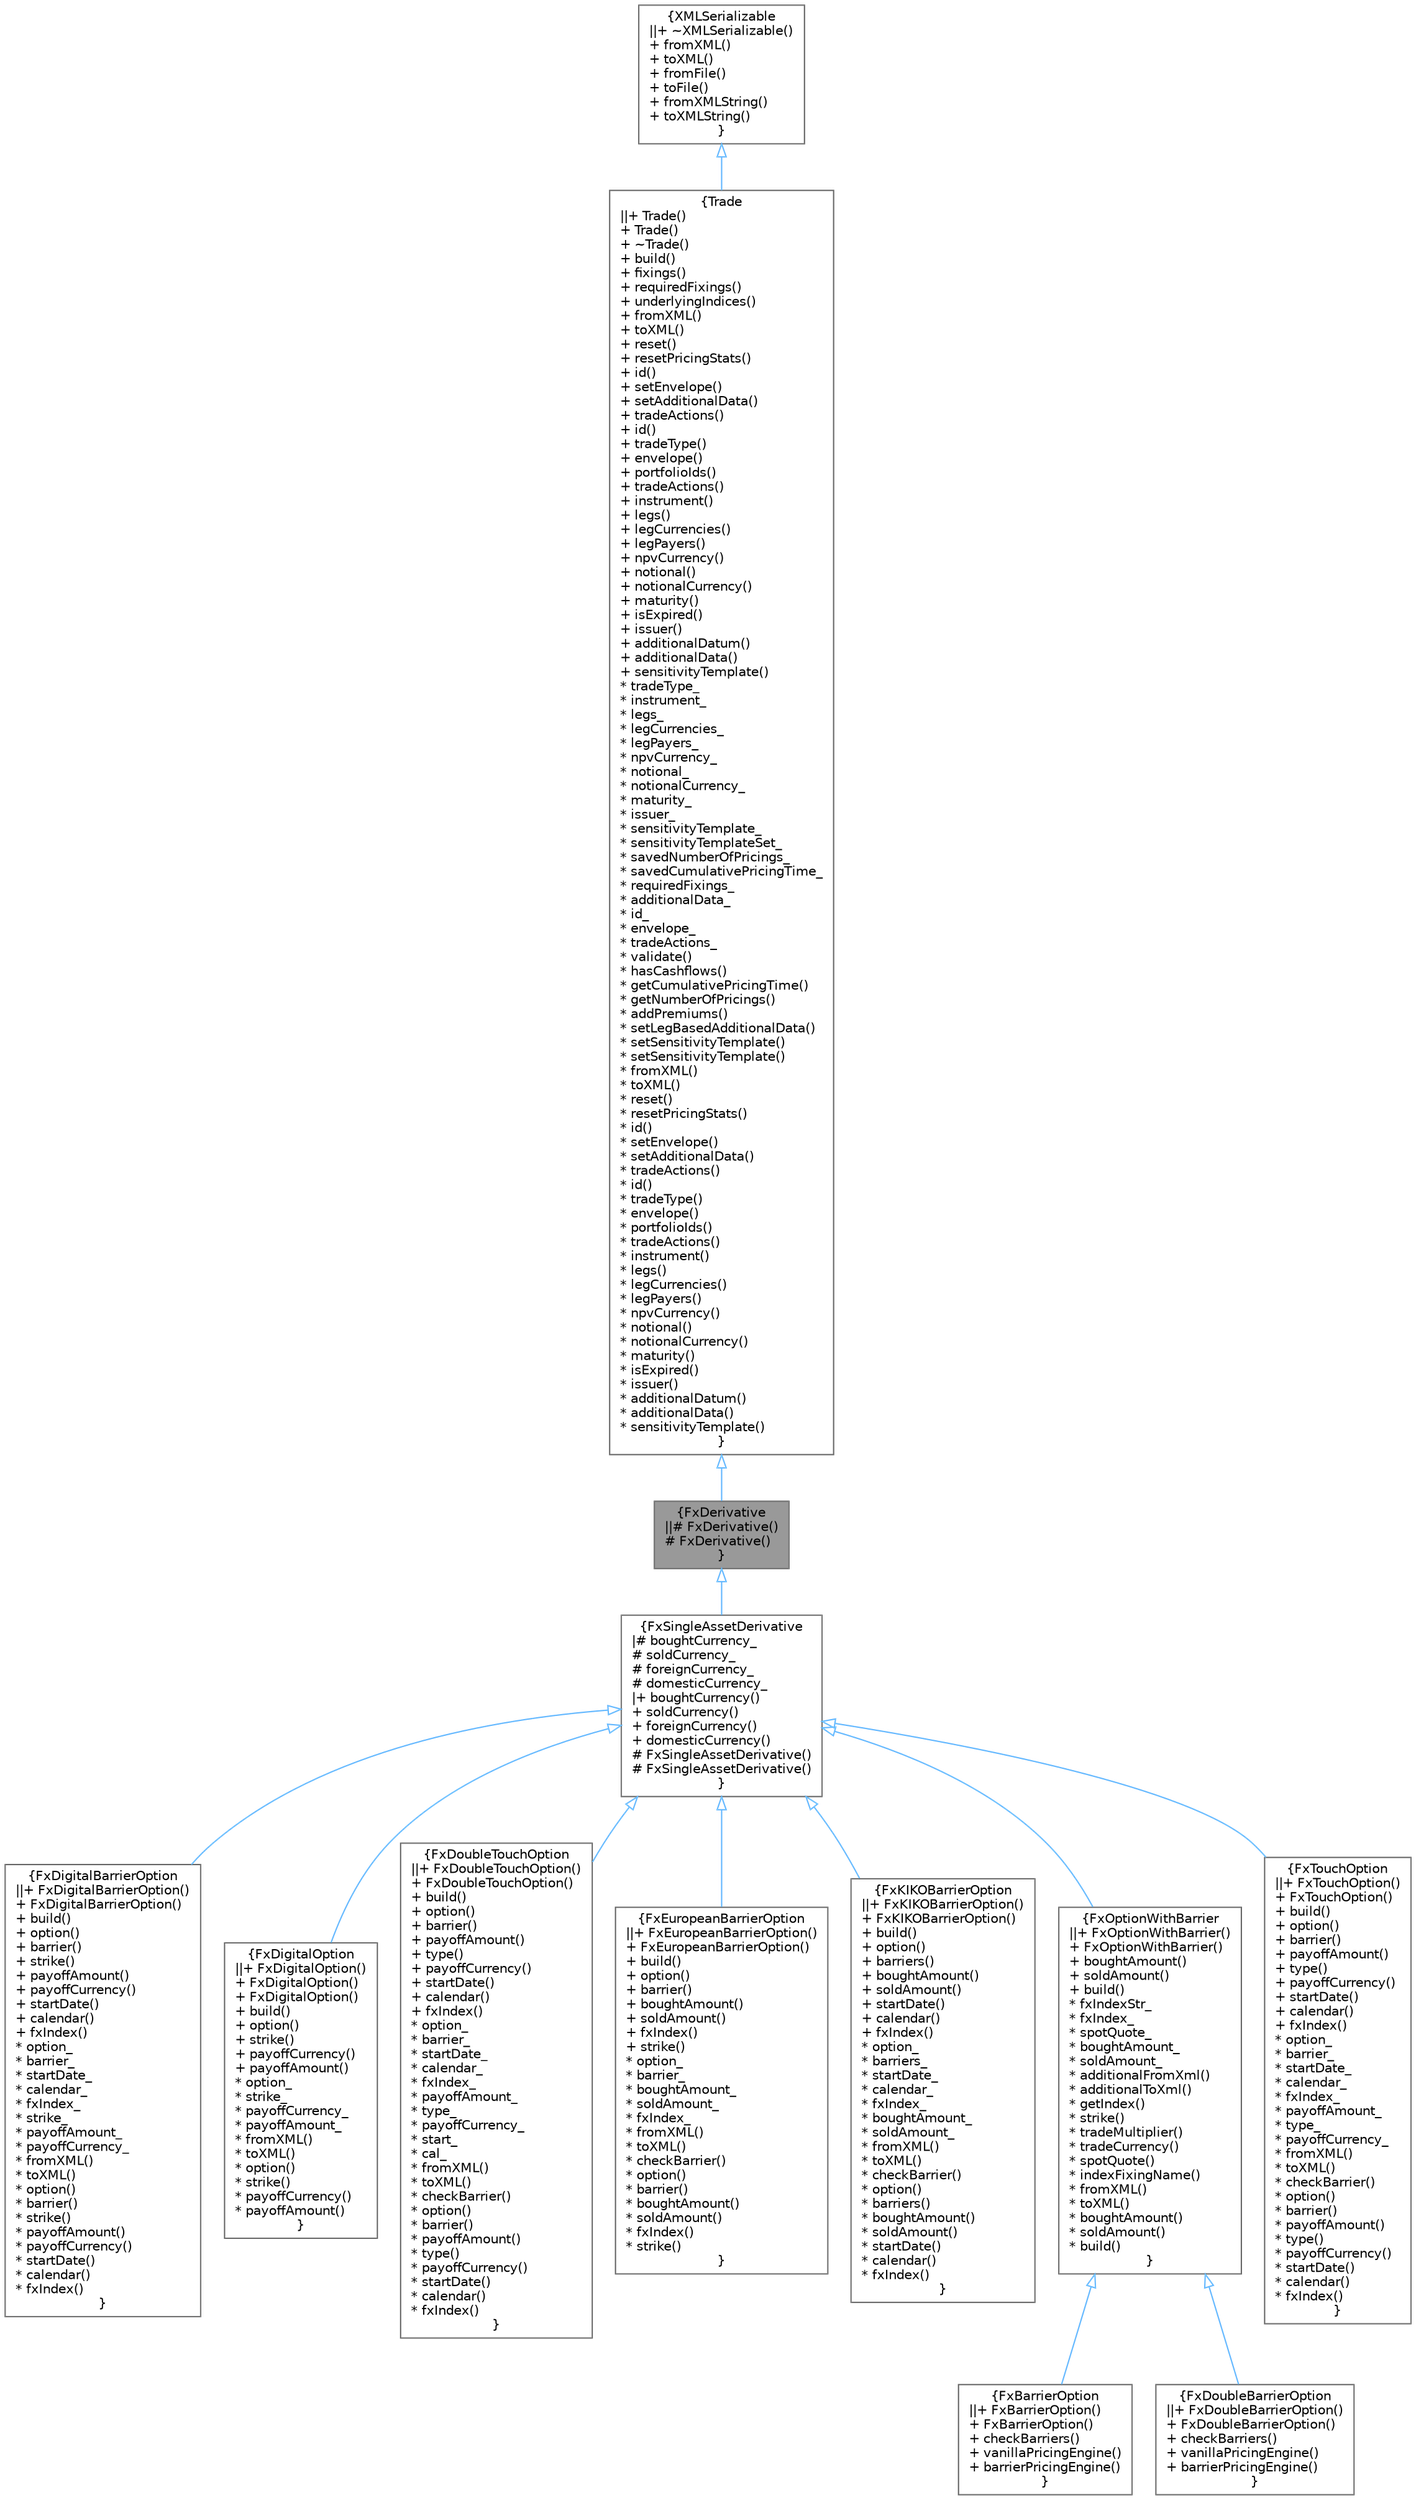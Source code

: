digraph "FxDerivative"
{
 // INTERACTIVE_SVG=YES
 // LATEX_PDF_SIZE
  bgcolor="transparent";
  edge [fontname=Helvetica,fontsize=10,labelfontname=Helvetica,labelfontsize=10];
  node [fontname=Helvetica,fontsize=10,shape=box,height=0.2,width=0.4];
  Node1 [label="{FxDerivative\n||# FxDerivative()\l# FxDerivative()\l}",height=0.2,width=0.4,color="gray40", fillcolor="grey60", style="filled", fontcolor="black",tooltip="Base class for all FX Derivaties."];
  Node2 -> Node1 [dir="back",color="steelblue1",style="solid",arrowtail="onormal"];
  Node2 [label="{Trade\n||+ Trade()\l+ Trade()\l+ ~Trade()\l+ build()\l+ fixings()\l+ requiredFixings()\l+ underlyingIndices()\l+ fromXML()\l+ toXML()\l+ reset()\l+ resetPricingStats()\l+ id()\l+ setEnvelope()\l+ setAdditionalData()\l+ tradeActions()\l+ id()\l+ tradeType()\l+ envelope()\l+ portfolioIds()\l+ tradeActions()\l+ instrument()\l+ legs()\l+ legCurrencies()\l+ legPayers()\l+ npvCurrency()\l+ notional()\l+ notionalCurrency()\l+ maturity()\l+ isExpired()\l+ issuer()\l+ additionalDatum()\l+ additionalData()\l+ sensitivityTemplate()\l* tradeType_\l* instrument_\l* legs_\l* legCurrencies_\l* legPayers_\l* npvCurrency_\l* notional_\l* notionalCurrency_\l* maturity_\l* issuer_\l* sensitivityTemplate_\l* sensitivityTemplateSet_\l* savedNumberOfPricings_\l* savedCumulativePricingTime_\l* requiredFixings_\l* additionalData_\l* id_\l* envelope_\l* tradeActions_\l* validate()\l* hasCashflows()\l* getCumulativePricingTime()\l* getNumberOfPricings()\l* addPremiums()\l* setLegBasedAdditionalData()\l* setSensitivityTemplate()\l* setSensitivityTemplate()\l* fromXML()\l* toXML()\l* reset()\l* resetPricingStats()\l* id()\l* setEnvelope()\l* setAdditionalData()\l* tradeActions()\l* id()\l* tradeType()\l* envelope()\l* portfolioIds()\l* tradeActions()\l* instrument()\l* legs()\l* legCurrencies()\l* legPayers()\l* npvCurrency()\l* notional()\l* notionalCurrency()\l* maturity()\l* isExpired()\l* issuer()\l* additionalDatum()\l* additionalData()\l* sensitivityTemplate()\l}",height=0.2,width=0.4,color="gray40", fillcolor="white", style="filled",URL="$classore_1_1data_1_1_trade.html",tooltip="Trade base class."];
  Node3 -> Node2 [dir="back",color="steelblue1",style="solid",arrowtail="onormal"];
  Node3 [label="{XMLSerializable\n||+ ~XMLSerializable()\l+ fromXML()\l+ toXML()\l+ fromFile()\l+ toFile()\l+ fromXMLString()\l+ toXMLString()\l}",height=0.2,width=0.4,color="gray40", fillcolor="white", style="filled",URL="$classore_1_1data_1_1_x_m_l_serializable.html",tooltip="Base class for all serializable classes."];
  Node1 -> Node4 [dir="back",color="steelblue1",style="solid",arrowtail="onormal"];
  Node4 [label="{FxSingleAssetDerivative\n|# boughtCurrency_\l# soldCurrency_\l# foreignCurrency_\l# domesticCurrency_\l|+ boughtCurrency()\l+ soldCurrency()\l+ foreignCurrency()\l+ domesticCurrency()\l# FxSingleAssetDerivative()\l# FxSingleAssetDerivative()\l}",height=0.2,width=0.4,color="gray40", fillcolor="white", style="filled",URL="$classore_1_1data_1_1_fx_single_asset_derivative.html",tooltip="Base class for all single asset FX Derivaties."];
  Node4 -> Node5 [dir="back",color="steelblue1",style="solid",arrowtail="onormal"];
  Node5 [label="{FxDigitalBarrierOption\n||+ FxDigitalBarrierOption()\l+ FxDigitalBarrierOption()\l+ build()\l+ option()\l+ barrier()\l+ strike()\l+ payoffAmount()\l+ payoffCurrency()\l+ startDate()\l+ calendar()\l+ fxIndex()\l* option_\l* barrier_\l* startDate_\l* calendar_\l* fxIndex_\l* strike_\l* payoffAmount_\l* payoffCurrency_\l* fromXML()\l* toXML()\l* option()\l* barrier()\l* strike()\l* payoffAmount()\l* payoffCurrency()\l* startDate()\l* calendar()\l* fxIndex()\l}",height=0.2,width=0.4,color="gray40", fillcolor="white", style="filled",URL="$classore_1_1data_1_1_fx_digital_barrier_option.html",tooltip="Serializable FX Digital Barrier Option."];
  Node4 -> Node6 [dir="back",color="steelblue1",style="solid",arrowtail="onormal"];
  Node6 [label="{FxDigitalOption\n||+ FxDigitalOption()\l+ FxDigitalOption()\l+ FxDigitalOption()\l+ build()\l+ option()\l+ strike()\l+ payoffCurrency()\l+ payoffAmount()\l* option_\l* strike_\l* payoffCurrency_\l* payoffAmount_\l* fromXML()\l* toXML()\l* option()\l* strike()\l* payoffCurrency()\l* payoffAmount()\l}",height=0.2,width=0.4,color="gray40", fillcolor="white", style="filled",URL="$classore_1_1data_1_1_fx_digital_option.html",tooltip="Serializable FX Digital Option."];
  Node4 -> Node7 [dir="back",color="steelblue1",style="solid",arrowtail="onormal"];
  Node7 [label="{FxDoubleTouchOption\n||+ FxDoubleTouchOption()\l+ FxDoubleTouchOption()\l+ build()\l+ option()\l+ barrier()\l+ payoffAmount()\l+ type()\l+ payoffCurrency()\l+ startDate()\l+ calendar()\l+ fxIndex()\l* option_\l* barrier_\l* startDate_\l* calendar_\l* fxIndex_\l* payoffAmount_\l* type_\l* payoffCurrency_\l* start_\l* cal_\l* fromXML()\l* toXML()\l* checkBarrier()\l* option()\l* barrier()\l* payoffAmount()\l* type()\l* payoffCurrency()\l* startDate()\l* calendar()\l* fxIndex()\l}",height=0.2,width=0.4,color="gray40", fillcolor="white", style="filled",URL="$classore_1_1data_1_1_fx_double_touch_option.html",tooltip="Serializable FX Double One-Touch/No-Touch Option."];
  Node4 -> Node8 [dir="back",color="steelblue1",style="solid",arrowtail="onormal"];
  Node8 [label="{FxEuropeanBarrierOption\n||+ FxEuropeanBarrierOption()\l+ FxEuropeanBarrierOption()\l+ build()\l+ option()\l+ barrier()\l+ boughtAmount()\l+ soldAmount()\l+ fxIndex()\l+ strike()\l* option_\l* barrier_\l* boughtAmount_\l* soldAmount_\l* fxIndex_\l* fromXML()\l* toXML()\l* checkBarrier()\l* option()\l* barrier()\l* boughtAmount()\l* soldAmount()\l* fxIndex()\l* strike()\l}",height=0.2,width=0.4,color="gray40", fillcolor="white", style="filled",URL="$classore_1_1data_1_1_fx_european_barrier_option.html",tooltip="Serializable FX European Barrier Option."];
  Node4 -> Node9 [dir="back",color="steelblue1",style="solid",arrowtail="onormal"];
  Node9 [label="{FxKIKOBarrierOption\n||+ FxKIKOBarrierOption()\l+ FxKIKOBarrierOption()\l+ build()\l+ option()\l+ barriers()\l+ boughtAmount()\l+ soldAmount()\l+ startDate()\l+ calendar()\l+ fxIndex()\l* option_\l* barriers_\l* startDate_\l* calendar_\l* fxIndex_\l* boughtAmount_\l* soldAmount_\l* fromXML()\l* toXML()\l* checkBarrier()\l* option()\l* barriers()\l* boughtAmount()\l* soldAmount()\l* startDate()\l* calendar()\l* fxIndex()\l}",height=0.2,width=0.4,color="gray40", fillcolor="white", style="filled",URL="$classore_1_1data_1_1_fx_k_i_k_o_barrier_option.html",tooltip="Serializable FX KIKO Barrier Option."];
  Node4 -> Node10 [dir="back",color="steelblue1",style="solid",arrowtail="onormal"];
  Node10 [label="{FxOptionWithBarrier\n||+ FxOptionWithBarrier()\l+ FxOptionWithBarrier()\l+ boughtAmount()\l+ soldAmount()\l+ build()\l* fxIndexStr_\l* fxIndex_\l* spotQuote_\l* boughtAmount_\l* soldAmount_\l* additionalFromXml()\l* additionalToXml()\l* getIndex()\l* strike()\l* tradeMultiplier()\l* tradeCurrency()\l* spotQuote()\l* indexFixingName()\l* fromXML()\l* toXML()\l* boughtAmount()\l* soldAmount()\l* build()\l}",height=0.2,width=0.4,color="gray40", fillcolor="white", style="filled",URL="$classore_1_1data_1_1_fx_option_with_barrier.html",tooltip=" "];
  Node10 -> Node11 [dir="back",color="steelblue1",style="solid",arrowtail="onormal"];
  Node11 [label="{FxBarrierOption\n||+ FxBarrierOption()\l+ FxBarrierOption()\l+ checkBarriers()\l+ vanillaPricingEngine()\l+ barrierPricingEngine()\l}",height=0.2,width=0.4,color="gray40", fillcolor="white", style="filled",URL="$classore_1_1data_1_1_fx_barrier_option.html",tooltip="Serializable FX Barrier Option."];
  Node10 -> Node12 [dir="back",color="steelblue1",style="solid",arrowtail="onormal"];
  Node12 [label="{FxDoubleBarrierOption\n||+ FxDoubleBarrierOption()\l+ FxDoubleBarrierOption()\l+ checkBarriers()\l+ vanillaPricingEngine()\l+ barrierPricingEngine()\l}",height=0.2,width=0.4,color="gray40", fillcolor="white", style="filled",URL="$classore_1_1data_1_1_fx_double_barrier_option.html",tooltip="Serializable FX Double Barrier Option."];
  Node4 -> Node13 [dir="back",color="steelblue1",style="solid",arrowtail="onormal"];
  Node13 [label="{FxTouchOption\n||+ FxTouchOption()\l+ FxTouchOption()\l+ build()\l+ option()\l+ barrier()\l+ payoffAmount()\l+ type()\l+ payoffCurrency()\l+ startDate()\l+ calendar()\l+ fxIndex()\l* option_\l* barrier_\l* startDate_\l* calendar_\l* fxIndex_\l* payoffAmount_\l* type_\l* payoffCurrency_\l* fromXML()\l* toXML()\l* checkBarrier()\l* option()\l* barrier()\l* payoffAmount()\l* type()\l* payoffCurrency()\l* startDate()\l* calendar()\l* fxIndex()\l}",height=0.2,width=0.4,color="gray40", fillcolor="white", style="filled",URL="$classore_1_1data_1_1_fx_touch_option.html",tooltip="Serializable FX One-Touch/No-Touch Option."];
}
